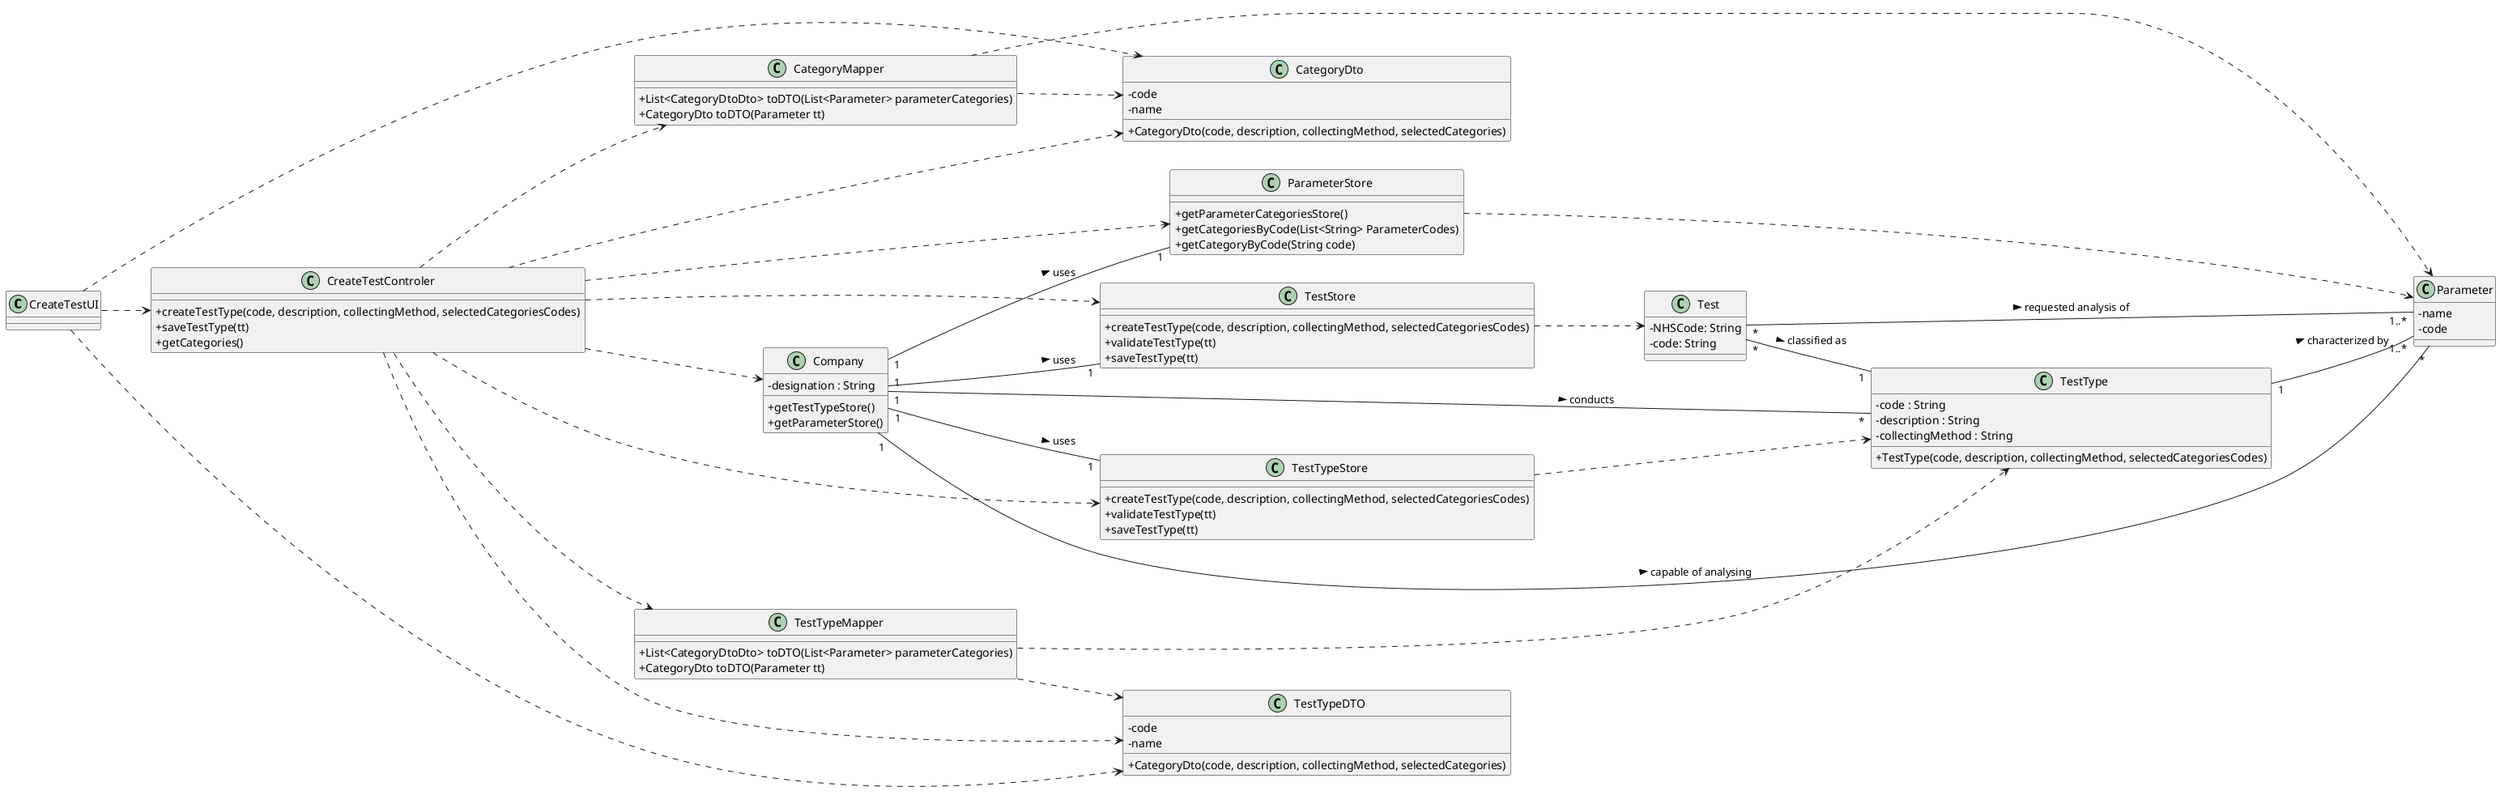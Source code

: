 @startuml
skinparam classAttributeIconSize 0
left to right direction

class CreateTestUI{
}

class CreateTestControler{
+createTestType(code, description, collectingMethod, selectedCategoriesCodes)
+saveTestType(tt)
+getCategories()
}

class TestType {
- code : String
- description : String
- collectingMethod : String
+TestType(code, description, collectingMethod, selectedCategoriesCodes)
}

class Test{
- NHSCode: String
- code: String
}

class ParameterStore {
+getParameterCategoriesStore()
+getCategoriesByCode(List<String> ParameterCodes)
+getCategoryByCode(String code)
}

class TestTypeStore {
+createTestType(code, description, collectingMethod, selectedCategoriesCodes)
+validateTestType(tt)
+saveTestType(tt)
}

class TestStore {
+createTestType(code, description, collectingMethod, selectedCategoriesCodes)
+validateTestType(tt)
+saveTestType(tt)
}


class Parameter{
- name
- code
}

class Company {
-designation : String
+getTestTypeStore()
+getParameterStore()
}


class TestTypeMapper {
+List<CategoryDtoDto> toDTO(List<Parameter> parameterCategories)
+CategoryDto toDTO(Parameter tt)
}

class TestTypeDTO {
-code
-name
+CategoryDto(code, description, collectingMethod, selectedCategories)
}


class CategoryMapper {
+List<CategoryDtoDto> toDTO(List<Parameter> parameterCategories)
+CategoryDto toDTO(Parameter tt)
}

class CategoryDto {
-code
-name
+CategoryDto(code, description, collectingMethod, selectedCategories)
}

CreateTestUI ..> CreateTestControler
CreateTestUI ..> CategoryDto
CreateTestUI ..> TestTypeDTO
CategoryMapper ..> CategoryDto
CategoryMapper ..> Parameter
TestTypeMapper ..> TestTypeDTO
TestTypeMapper ..> TestType
CreateTestControler ..> Company
CreateTestControler ..> CategoryMapper
CreateTestControler ..> CategoryDto
CreateTestControler ..> TestTypeMapper
CreateTestControler ..> TestTypeDTO
CreateTestControler ..> ParameterStore
CreateTestControler ..> TestTypeStore
CreateTestControler ..> TestStore
TestTypeStore ..> TestType
TestStore ..> Test
ParameterStore ..> Parameter
Company "1" -- "1" ParameterStore : uses >
Company "1" -- "1" TestTypeStore : uses >
Company "1" -- "1" TestStore : uses >
TestType "1" -- "1..*" Parameter : characterized by >
Company "1" -- "*" TestType : conducts >
Company "1" -- "*" Parameter : capable of analysing >
Test "*" -- "1" TestType : classified as >
Test "*" -- "1..*" Parameter : requested analysis of >




@enduml